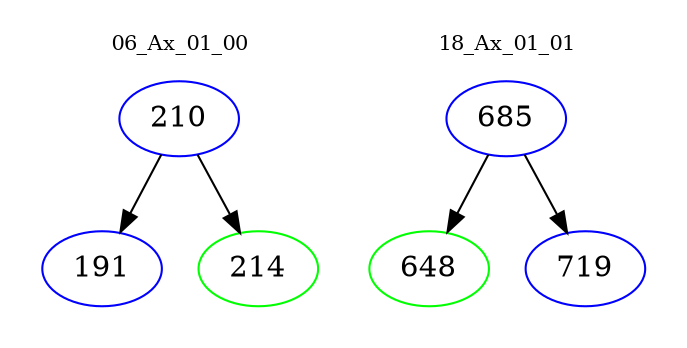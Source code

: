 digraph{
subgraph cluster_0 {
color = white
label = "06_Ax_01_00";
fontsize=10;
T0_210 [label="210", color="blue"]
T0_210 -> T0_191 [color="black"]
T0_191 [label="191", color="blue"]
T0_210 -> T0_214 [color="black"]
T0_214 [label="214", color="green"]
}
subgraph cluster_1 {
color = white
label = "18_Ax_01_01";
fontsize=10;
T1_685 [label="685", color="blue"]
T1_685 -> T1_648 [color="black"]
T1_648 [label="648", color="green"]
T1_685 -> T1_719 [color="black"]
T1_719 [label="719", color="blue"]
}
}
